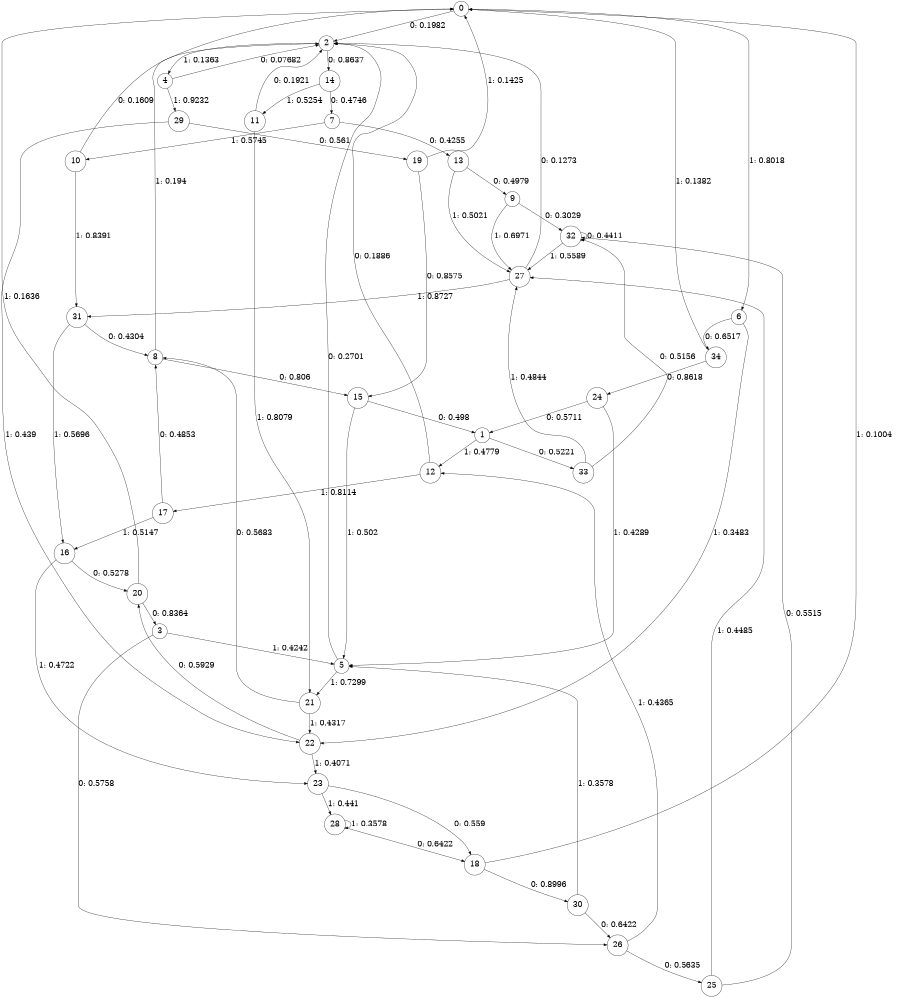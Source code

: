 digraph "ch10faceL7" {
size = "6,8.5";
ratio = "fill";
node [shape = circle];
node [fontsize = 24];
edge [fontsize = 24];
0 -> 2 [label = "0: 0.1982   "];
0 -> 6 [label = "1: 0.8018   "];
1 -> 33 [label = "0: 0.5221   "];
1 -> 12 [label = "1: 0.4779   "];
2 -> 14 [label = "0: 0.8637   "];
2 -> 4 [label = "1: 0.1363   "];
3 -> 26 [label = "0: 0.5758   "];
3 -> 5 [label = "1: 0.4242   "];
4 -> 2 [label = "0: 0.07682  "];
4 -> 29 [label = "1: 0.9232   "];
5 -> 2 [label = "0: 0.2701   "];
5 -> 21 [label = "1: 0.7299   "];
6 -> 34 [label = "0: 0.6517   "];
6 -> 22 [label = "1: 0.3483   "];
7 -> 13 [label = "0: 0.4255   "];
7 -> 10 [label = "1: 0.5745   "];
8 -> 15 [label = "0: 0.806    "];
8 -> 0 [label = "1: 0.194    "];
9 -> 32 [label = "0: 0.3029   "];
9 -> 27 [label = "1: 0.6971   "];
10 -> 2 [label = "0: 0.1609   "];
10 -> 31 [label = "1: 0.8391   "];
11 -> 2 [label = "0: 0.1921   "];
11 -> 21 [label = "1: 0.8079   "];
12 -> 2 [label = "0: 0.1886   "];
12 -> 17 [label = "1: 0.8114   "];
13 -> 9 [label = "0: 0.4979   "];
13 -> 27 [label = "1: 0.5021   "];
14 -> 7 [label = "0: 0.4746   "];
14 -> 11 [label = "1: 0.5254   "];
15 -> 1 [label = "0: 0.498    "];
15 -> 5 [label = "1: 0.502    "];
16 -> 20 [label = "0: 0.5278   "];
16 -> 23 [label = "1: 0.4722   "];
17 -> 8 [label = "0: 0.4853   "];
17 -> 16 [label = "1: 0.5147   "];
18 -> 30 [label = "0: 0.8996   "];
18 -> 0 [label = "1: 0.1004   "];
19 -> 15 [label = "0: 0.8575   "];
19 -> 0 [label = "1: 0.1425   "];
20 -> 3 [label = "0: 0.8364   "];
20 -> 0 [label = "1: 0.1636   "];
21 -> 8 [label = "0: 0.5683   "];
21 -> 22 [label = "1: 0.4317   "];
22 -> 20 [label = "0: 0.5929   "];
22 -> 23 [label = "1: 0.4071   "];
23 -> 18 [label = "0: 0.559    "];
23 -> 28 [label = "1: 0.441    "];
24 -> 1 [label = "0: 0.5711   "];
24 -> 5 [label = "1: 0.4289   "];
25 -> 32 [label = "0: 0.5515   "];
25 -> 27 [label = "1: 0.4485   "];
26 -> 25 [label = "0: 0.5635   "];
26 -> 12 [label = "1: 0.4365   "];
27 -> 2 [label = "0: 0.1273   "];
27 -> 31 [label = "1: 0.8727   "];
28 -> 18 [label = "0: 0.6422   "];
28 -> 28 [label = "1: 0.3578   "];
29 -> 19 [label = "0: 0.561    "];
29 -> 22 [label = "1: 0.439    "];
30 -> 26 [label = "0: 0.6422   "];
30 -> 5 [label = "1: 0.3578   "];
31 -> 8 [label = "0: 0.4304   "];
31 -> 16 [label = "1: 0.5696   "];
32 -> 32 [label = "0: 0.4411   "];
32 -> 27 [label = "1: 0.5589   "];
33 -> 32 [label = "0: 0.5156   "];
33 -> 27 [label = "1: 0.4844   "];
34 -> 24 [label = "0: 0.8618   "];
34 -> 0 [label = "1: 0.1382   "];
}
